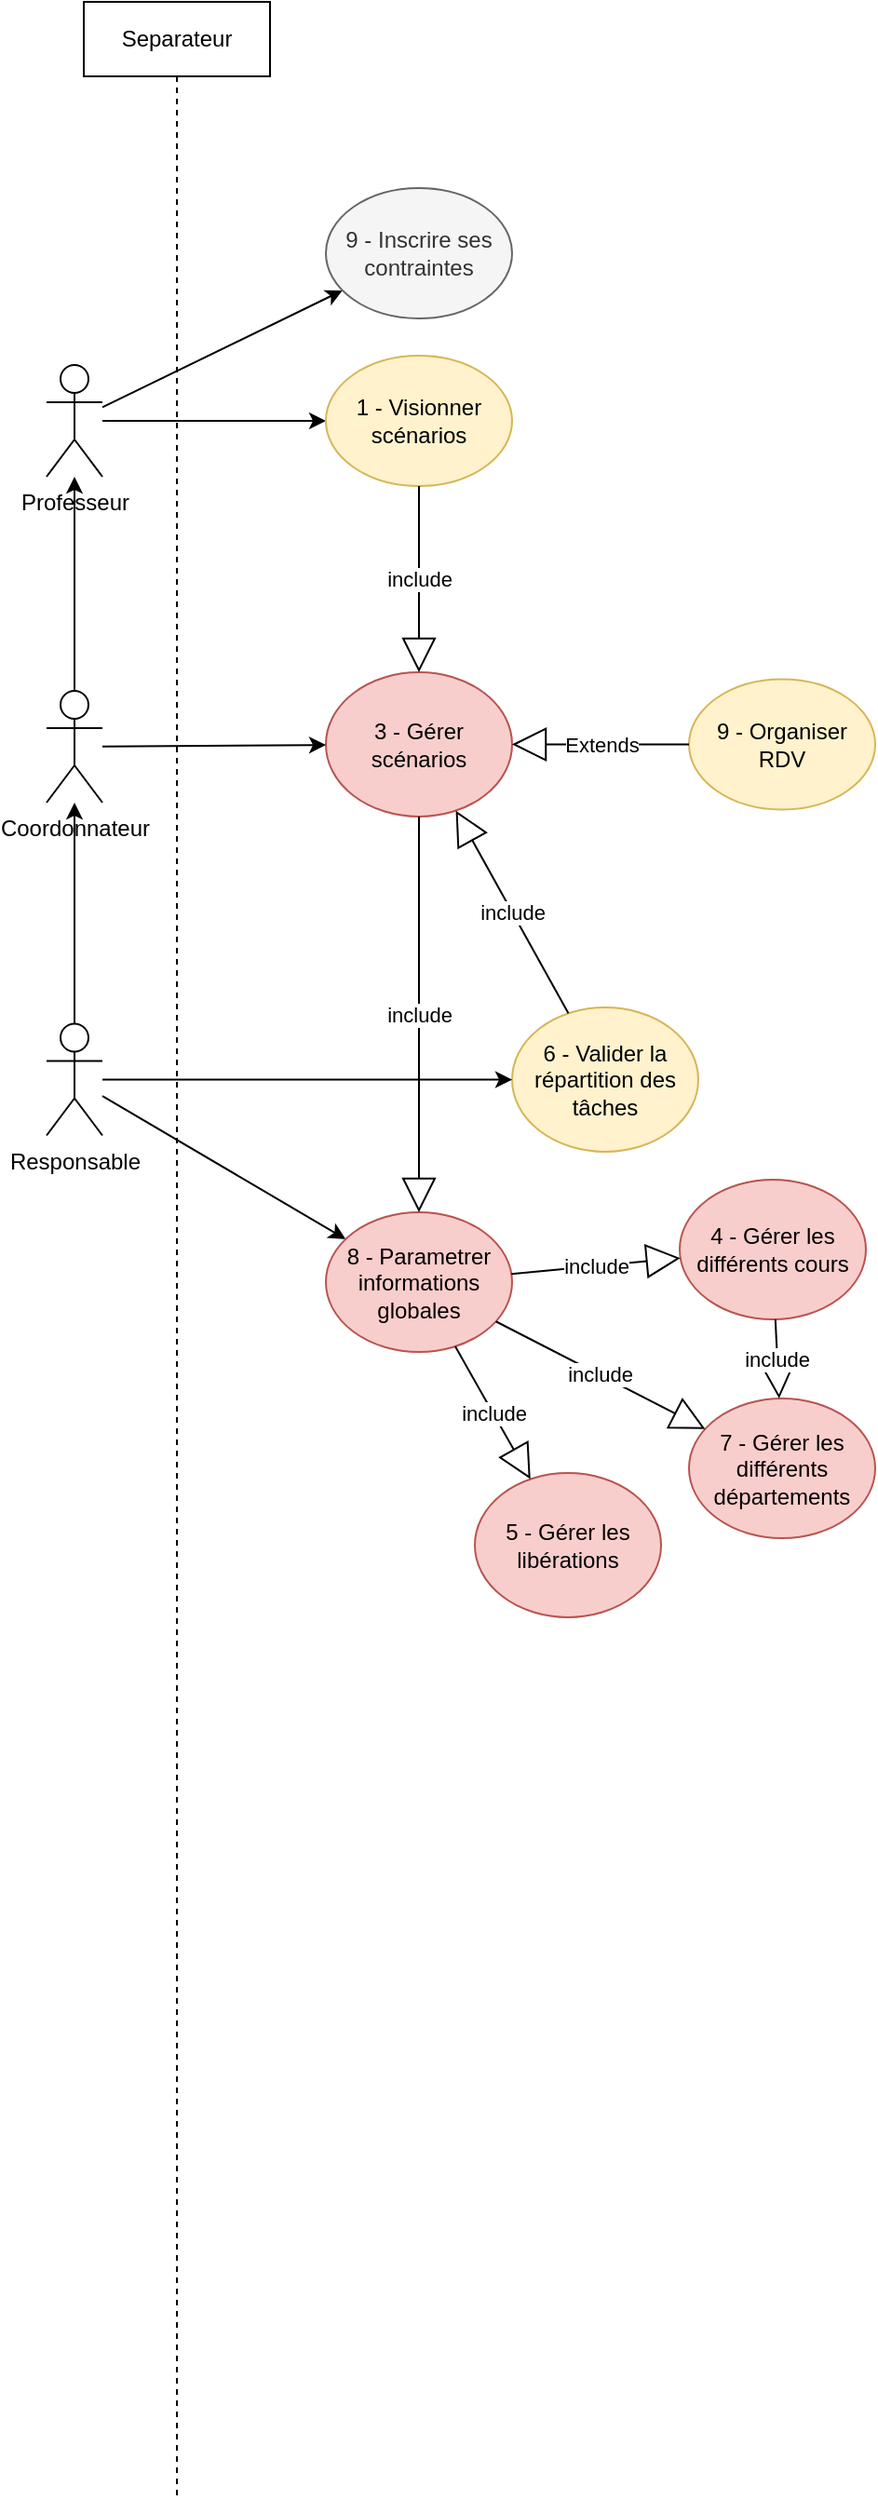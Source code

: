 <mxfile>
    <diagram id="o_Do8tkg2VD6rcil67GA" name="Page-1">
        <mxGraphModel dx="807" dy="474" grid="1" gridSize="10" guides="1" tooltips="1" connect="1" arrows="1" fold="1" page="1" pageScale="1" pageWidth="850" pageHeight="1100" background="#ffffff" math="0" shadow="0">
            <root>
                <mxCell id="0"/>
                <mxCell id="1" parent="0"/>
                <mxCell id="3" value="Separateur" style="shape=umlLifeline;perimeter=lifelinePerimeter;whiteSpace=wrap;html=1;container=1;collapsible=0;recursiveResize=0;outlineConnect=0;" parent="1" vertex="1">
                    <mxGeometry x="50" y="30" width="100" height="1340" as="geometry"/>
                </mxCell>
                <mxCell id="10" value="Coordonnateur" style="shape=umlActor;verticalLabelPosition=bottom;verticalAlign=top;html=1;" parent="3" vertex="1">
                    <mxGeometry x="-20" y="370" width="30" height="60" as="geometry"/>
                </mxCell>
                <mxCell id="54" style="edgeStyle=none;html=1;" parent="1" source="2" target="53" edge="1">
                    <mxGeometry relative="1" as="geometry"/>
                </mxCell>
                <mxCell id="80" style="edgeStyle=none;html=1;" parent="1" source="2" target="79" edge="1">
                    <mxGeometry relative="1" as="geometry"/>
                </mxCell>
                <mxCell id="2" value="Professeur" style="shape=umlActor;verticalLabelPosition=bottom;verticalAlign=top;html=1;" parent="1" vertex="1">
                    <mxGeometry x="30" y="225" width="30" height="60" as="geometry"/>
                </mxCell>
                <mxCell id="6" value="3 - Gérer scénarios" style="ellipse;whiteSpace=wrap;html=1;fillColor=#f8cecc;strokeColor=#b85450;" parent="1" vertex="1">
                    <mxGeometry x="180" y="390" width="100" height="77.5" as="geometry"/>
                </mxCell>
                <mxCell id="39" style="edgeStyle=none;html=1;" parent="1" source="10" target="6" edge="1">
                    <mxGeometry relative="1" as="geometry">
                        <mxPoint x="175" y="396.751" as="sourcePoint"/>
                    </mxGeometry>
                </mxCell>
                <mxCell id="25" value="4 - Gérer les différents cours" style="ellipse;whiteSpace=wrap;html=1;fillColor=#f8cecc;strokeColor=#b85450;" parent="1" vertex="1">
                    <mxGeometry x="370" y="662.5" width="100" height="75" as="geometry"/>
                </mxCell>
                <mxCell id="27" value="6 - Valider la répartition des tâches" style="ellipse;whiteSpace=wrap;html=1;fillColor=#fff2cc;strokeColor=#d6b656;" parent="1" vertex="1">
                    <mxGeometry x="280" y="570" width="100" height="77.5" as="geometry"/>
                </mxCell>
                <mxCell id="42" style="edgeStyle=none;html=1;" parent="1" source="28" target="27" edge="1">
                    <mxGeometry relative="1" as="geometry"/>
                </mxCell>
                <mxCell id="65" style="edgeStyle=none;html=1;" parent="1" source="28" target="64" edge="1">
                    <mxGeometry relative="1" as="geometry"/>
                </mxCell>
                <mxCell id="78" style="edgeStyle=none;html=1;" parent="1" source="28" target="10" edge="1">
                    <mxGeometry relative="1" as="geometry"/>
                </mxCell>
                <mxCell id="28" value="Responsable" style="shape=umlActor;verticalLabelPosition=bottom;verticalAlign=top;html=1;" parent="1" vertex="1">
                    <mxGeometry x="30" y="578.75" width="30" height="60" as="geometry"/>
                </mxCell>
                <mxCell id="32" value="5 - Gérer les libérations" style="ellipse;whiteSpace=wrap;html=1;fillColor=#f8cecc;strokeColor=#b85450;" parent="1" vertex="1">
                    <mxGeometry x="260" y="820" width="100" height="77.5" as="geometry"/>
                </mxCell>
                <mxCell id="53" value="1 - Visionner scénarios" style="ellipse;whiteSpace=wrap;html=1;fillColor=#fff2cc;strokeColor=#d6b656;" parent="1" vertex="1">
                    <mxGeometry x="180" y="220" width="100" height="70" as="geometry"/>
                </mxCell>
                <mxCell id="58" value="include" style="endArrow=block;endSize=16;endFill=0;html=1;" parent="1" source="27" target="6" edge="1">
                    <mxGeometry width="160" relative="1" as="geometry">
                        <mxPoint x="340" y="580" as="sourcePoint"/>
                        <mxPoint x="402.908" y="417.398" as="targetPoint"/>
                    </mxGeometry>
                </mxCell>
                <mxCell id="61" value="7 - Gérer les différents départements" style="ellipse;whiteSpace=wrap;html=1;fillColor=#f8cecc;strokeColor=#b85450;" parent="1" vertex="1">
                    <mxGeometry x="375" y="780" width="100" height="75" as="geometry"/>
                </mxCell>
                <mxCell id="64" value="8 - Parametrer informations globales" style="ellipse;whiteSpace=wrap;html=1;fillColor=#f8cecc;strokeColor=#b85450;" parent="1" vertex="1">
                    <mxGeometry x="180" y="680" width="100" height="75" as="geometry"/>
                </mxCell>
                <mxCell id="66" value="include" style="endArrow=block;endSize=16;endFill=0;html=1;" parent="1" source="25" target="61" edge="1">
                    <mxGeometry width="160" relative="1" as="geometry">
                        <mxPoint x="550" y="780" as="sourcePoint"/>
                        <mxPoint x="370" y="550" as="targetPoint"/>
                    </mxGeometry>
                </mxCell>
                <mxCell id="67" value="include" style="endArrow=block;endSize=16;endFill=0;html=1;" parent="1" source="64" target="61" edge="1">
                    <mxGeometry width="160" relative="1" as="geometry">
                        <mxPoint x="398.685" y="681.63" as="sourcePoint"/>
                        <mxPoint x="330" y="680" as="targetPoint"/>
                    </mxGeometry>
                </mxCell>
                <mxCell id="68" value="include" style="endArrow=block;endSize=16;endFill=0;html=1;" parent="1" source="64" target="32" edge="1">
                    <mxGeometry width="160" relative="1" as="geometry">
                        <mxPoint x="408.685" y="691.63" as="sourcePoint"/>
                        <mxPoint x="260" y="810" as="targetPoint"/>
                    </mxGeometry>
                </mxCell>
                <mxCell id="70" value="include" style="endArrow=block;endSize=16;endFill=0;html=1;" parent="1" source="6" target="64" edge="1">
                    <mxGeometry width="160" relative="1" as="geometry">
                        <mxPoint x="170" y="520" as="sourcePoint"/>
                        <mxPoint x="259.773" y="474.341" as="targetPoint"/>
                    </mxGeometry>
                </mxCell>
                <mxCell id="71" value="9 - Organiser RDV" style="ellipse;whiteSpace=wrap;html=1;fillColor=#fff2cc;strokeColor=#d6b656;" parent="1" vertex="1">
                    <mxGeometry x="375" y="393.75" width="100" height="70" as="geometry"/>
                </mxCell>
                <mxCell id="72" value="Extends" style="endArrow=block;endSize=16;endFill=0;html=1;" parent="1" source="71" target="6" edge="1">
                    <mxGeometry width="160" relative="1" as="geometry">
                        <mxPoint x="407.526" y="294.017" as="sourcePoint"/>
                        <mxPoint x="287.45" y="266.035" as="targetPoint"/>
                    </mxGeometry>
                </mxCell>
                <mxCell id="73" value="include" style="endArrow=block;endSize=16;endFill=0;html=1;" parent="1" source="53" target="6" edge="1">
                    <mxGeometry width="160" relative="1" as="geometry">
                        <mxPoint x="320.198" y="583.168" as="sourcePoint"/>
                        <mxPoint x="259.773" y="474.341" as="targetPoint"/>
                    </mxGeometry>
                </mxCell>
                <mxCell id="77" style="edgeStyle=none;html=1;" parent="1" source="10" target="2" edge="1">
                    <mxGeometry relative="1" as="geometry"/>
                </mxCell>
                <mxCell id="79" value="9 - Inscrire ses contraintes" style="ellipse;whiteSpace=wrap;html=1;fillColor=#f5f5f5;strokeColor=#666666;fontColor=#333333;" parent="1" vertex="1">
                    <mxGeometry x="180" y="130" width="100" height="70" as="geometry"/>
                </mxCell>
                <mxCell id="81" value="include" style="endArrow=block;endSize=16;endFill=0;html=1;" edge="1" parent="1" source="64" target="25">
                    <mxGeometry width="160" relative="1" as="geometry">
                        <mxPoint x="286.737" y="740.824" as="sourcePoint"/>
                        <mxPoint x="403.276" y="774.15" as="targetPoint"/>
                    </mxGeometry>
                </mxCell>
            </root>
        </mxGraphModel>
    </diagram>
</mxfile>